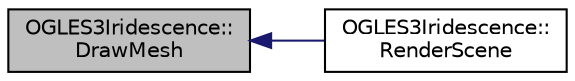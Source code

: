 digraph "OGLES3Iridescence::DrawMesh"
{
  edge [fontname="Helvetica",fontsize="10",labelfontname="Helvetica",labelfontsize="10"];
  node [fontname="Helvetica",fontsize="10",shape=record];
  rankdir="LR";
  Node1 [label="OGLES3Iridescence::\lDrawMesh",height=0.2,width=0.4,color="black", fillcolor="grey75", style="filled", fontcolor="black"];
  Node1 -> Node2 [dir="back",color="midnightblue",fontsize="10",style="solid",fontname="Helvetica"];
  Node2 [label="OGLES3Iridescence::\lRenderScene",height=0.2,width=0.4,color="black", fillcolor="white", style="filled",URL="$class_o_g_l_e_s3_iridescence.html#a2980cce0454c2aa853d5a48308737f6c"];
}
